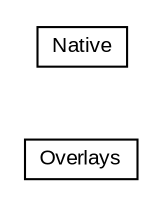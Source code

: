 #!/usr/local/bin/dot
#
# Class diagram 
# Generated by UMLGraph version R5_6-24-gf6e263 (http://www.umlgraph.org/)
#

digraph G {
	edge [fontname="arial",fontsize=10,labelfontname="arial",labelfontsize=10];
	node [fontname="arial",fontsize=10,shape=plaintext];
	nodesep=0.25;
	ranksep=0.5;
	rankdir=LR;
	// org.turbogwt.core.util.client.Overlays
	c37 [label=<<table title="org.turbogwt.core.util.client.Overlays" border="0" cellborder="1" cellspacing="0" cellpadding="2" port="p" href="./Overlays.html">
		<tr><td><table border="0" cellspacing="0" cellpadding="1">
<tr><td align="center" balign="center"> Overlays </td></tr>
		</table></td></tr>
		</table>>, URL="./Overlays.html", fontname="arial", fontcolor="black", fontsize=10.0];
	// org.turbogwt.core.util.client.Native
	c38 [label=<<table title="org.turbogwt.core.util.client.Native" border="0" cellborder="1" cellspacing="0" cellpadding="2" port="p" href="./Native.html">
		<tr><td><table border="0" cellspacing="0" cellpadding="1">
<tr><td align="center" balign="center"> Native </td></tr>
		</table></td></tr>
		</table>>, URL="./Native.html", fontname="arial", fontcolor="black", fontsize=10.0];
}

